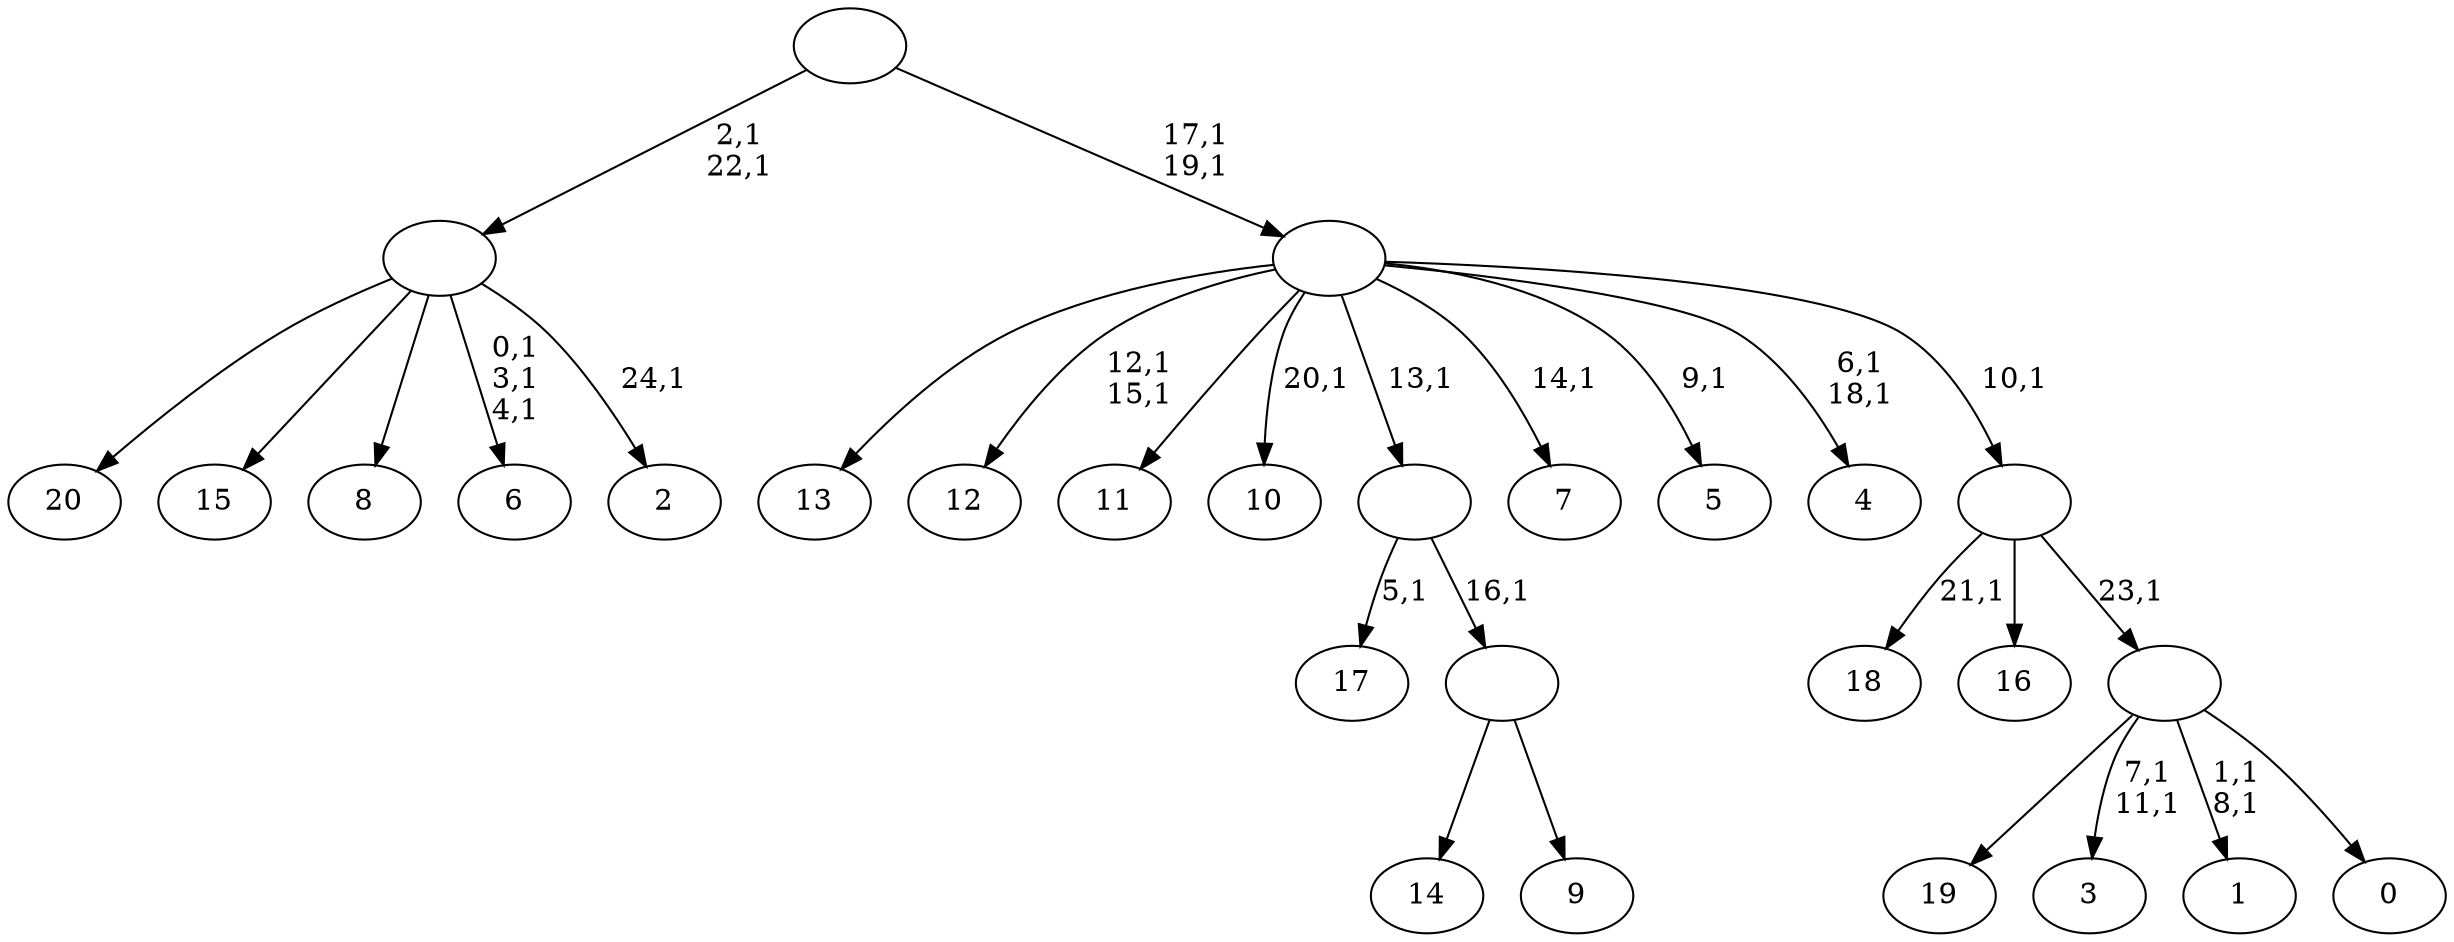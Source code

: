 digraph T {
	46 [label="20"]
	45 [label="19"]
	44 [label="18"]
	42 [label="17"]
	40 [label="16"]
	39 [label="15"]
	38 [label="14"]
	37 [label="13"]
	36 [label="12"]
	33 [label="11"]
	32 [label="10"]
	30 [label="9"]
	29 [label=""]
	28 [label=""]
	27 [label="8"]
	26 [label="7"]
	24 [label="6"]
	20 [label="5"]
	18 [label="4"]
	15 [label="3"]
	12 [label="2"]
	10 [label=""]
	8 [label="1"]
	5 [label="0"]
	4 [label=""]
	3 [label=""]
	2 [label=""]
	0 [label=""]
	29 -> 38 [label=""]
	29 -> 30 [label=""]
	28 -> 42 [label="5,1"]
	28 -> 29 [label="16,1"]
	10 -> 12 [label="24,1"]
	10 -> 24 [label="0,1\n3,1\n4,1"]
	10 -> 46 [label=""]
	10 -> 39 [label=""]
	10 -> 27 [label=""]
	4 -> 8 [label="1,1\n8,1"]
	4 -> 15 [label="7,1\n11,1"]
	4 -> 45 [label=""]
	4 -> 5 [label=""]
	3 -> 44 [label="21,1"]
	3 -> 40 [label=""]
	3 -> 4 [label="23,1"]
	2 -> 18 [label="6,1\n18,1"]
	2 -> 20 [label="9,1"]
	2 -> 26 [label="14,1"]
	2 -> 32 [label="20,1"]
	2 -> 36 [label="12,1\n15,1"]
	2 -> 37 [label=""]
	2 -> 33 [label=""]
	2 -> 28 [label="13,1"]
	2 -> 3 [label="10,1"]
	0 -> 2 [label="17,1\n19,1"]
	0 -> 10 [label="2,1\n22,1"]
}
